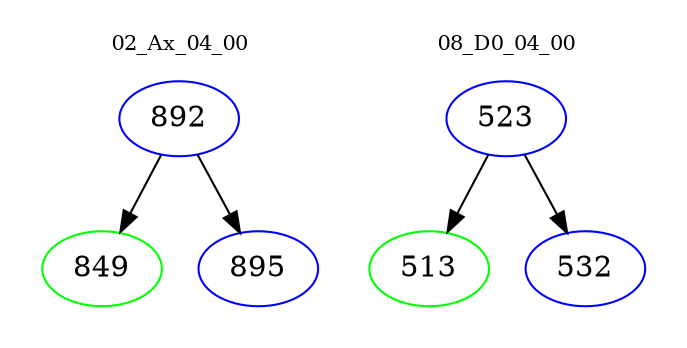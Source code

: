 digraph{
subgraph cluster_0 {
color = white
label = "02_Ax_04_00";
fontsize=10;
T0_892 [label="892", color="blue"]
T0_892 -> T0_849 [color="black"]
T0_849 [label="849", color="green"]
T0_892 -> T0_895 [color="black"]
T0_895 [label="895", color="blue"]
}
subgraph cluster_1 {
color = white
label = "08_D0_04_00";
fontsize=10;
T1_523 [label="523", color="blue"]
T1_523 -> T1_513 [color="black"]
T1_513 [label="513", color="green"]
T1_523 -> T1_532 [color="black"]
T1_532 [label="532", color="blue"]
}
}
